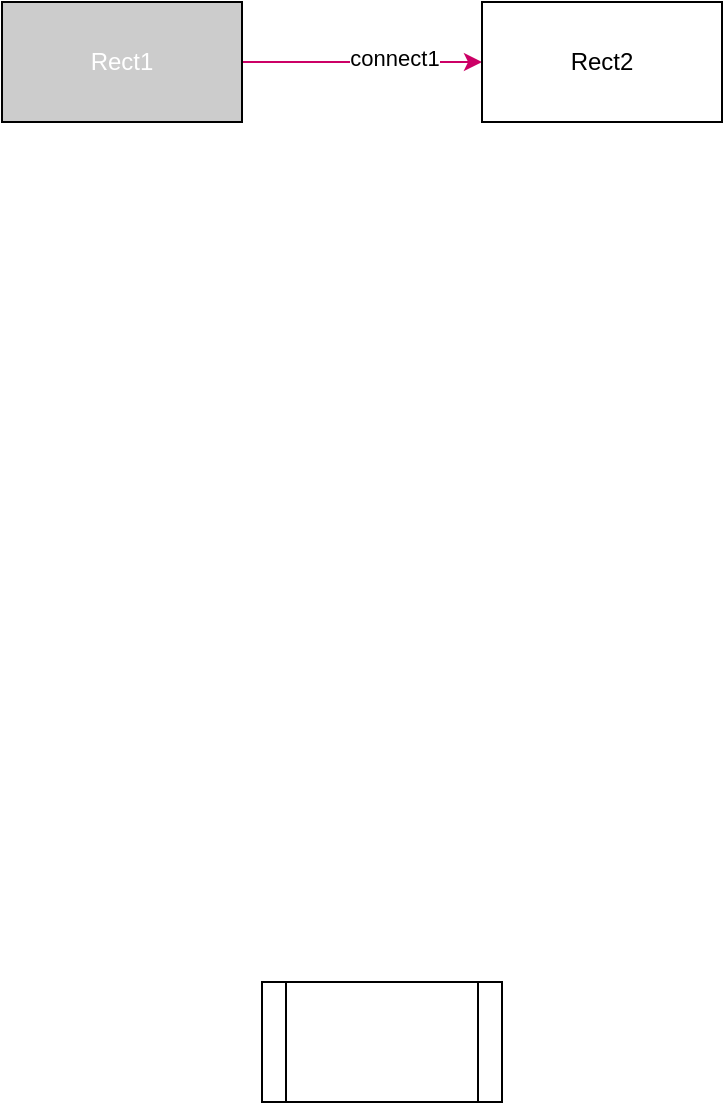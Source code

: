 <mxfile version="24.4.8" type="device">
  <diagram name="Page-1" id="wn0e15gmHAJFKrwYaARw">
    <mxGraphModel dx="1050" dy="626" grid="1" gridSize="10" guides="1" tooltips="1" connect="1" arrows="1" fold="1" page="1" pageScale="1" pageWidth="850" pageHeight="1100" math="0" shadow="0">
      <root>
        <mxCell id="0" />
        <mxCell id="1" parent="0" />
        <mxCell id="_5xJdOhSlpbQAjnFqhUo-4" value="" style="shape=process;whiteSpace=wrap;html=1;backgroundOutline=1;" parent="1" vertex="1">
          <mxGeometry x="330" y="690" width="120" height="60" as="geometry" />
        </mxCell>
        <mxCell id="F7vi46eRVVwoKnTOABEj-3" style="edgeStyle=orthogonalEdgeStyle;rounded=0;orthogonalLoop=1;jettySize=auto;html=1;exitX=1;exitY=0.5;exitDx=0;exitDy=0;strokeColor=#CC0066;" edge="1" parent="1" source="F7vi46eRVVwoKnTOABEj-1" target="F7vi46eRVVwoKnTOABEj-2">
          <mxGeometry relative="1" as="geometry" />
        </mxCell>
        <mxCell id="F7vi46eRVVwoKnTOABEj-4" value="&lt;div&gt;connect1&lt;/div&gt;" style="edgeLabel;html=1;align=center;verticalAlign=middle;resizable=0;points=[];" vertex="1" connectable="0" parent="F7vi46eRVVwoKnTOABEj-3">
          <mxGeometry x="0.267" y="2" relative="1" as="geometry">
            <mxPoint as="offset" />
          </mxGeometry>
        </mxCell>
        <mxCell id="F7vi46eRVVwoKnTOABEj-1" value="Rect1" style="rounded=0;whiteSpace=wrap;html=1;fillColor=#CCCCCC;fontColor=#FFFFFF;" vertex="1" parent="1">
          <mxGeometry x="200" y="200" width="120" height="60" as="geometry" />
        </mxCell>
        <mxCell id="F7vi46eRVVwoKnTOABEj-2" value="Rect2" style="rounded=0;whiteSpace=wrap;html=1;" vertex="1" parent="1">
          <mxGeometry x="440" y="200" width="120" height="60" as="geometry" />
        </mxCell>
      </root>
    </mxGraphModel>
  </diagram>
</mxfile>
